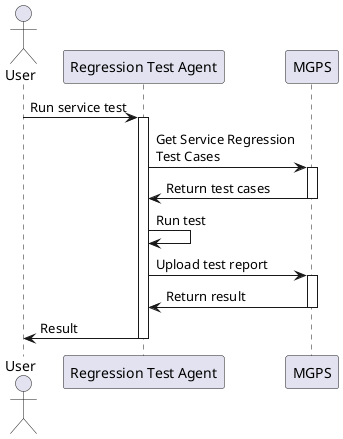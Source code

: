 @startuml
actor User
participant "Regression Test Agent" as msta
User -> msta: Run service test
activate msta
msta -> MGPS: Get Service Regression\nTest Cases
activate MGPS
msta <- MGPS: Return test cases
deactivate MGPS
msta -> msta: Run test
msta -> MGPS: Upload test report
activate MGPS
msta <- MGPS: Return result
deactivate MGPS
User <- msta: Result
deactivate msta
@enduml
